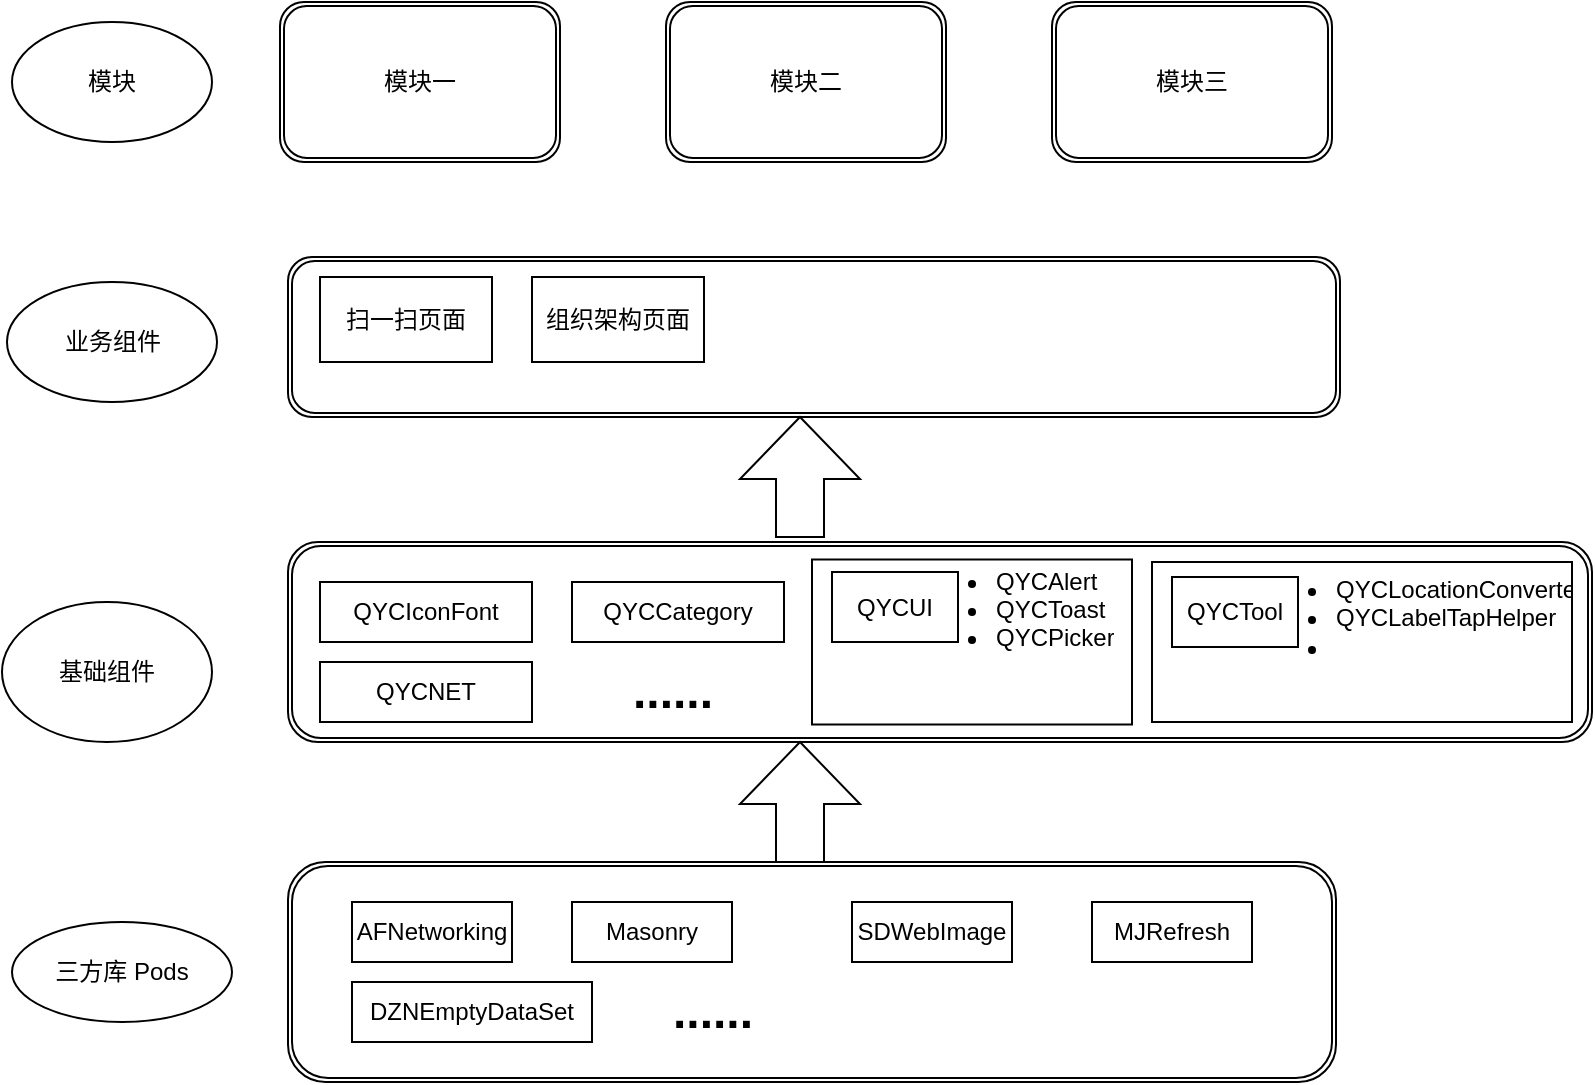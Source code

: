 <mxfile version="13.6.2" type="github">
  <diagram id="jphbGvgdzRIWTqIg4ElQ" name="Page-1">
    <mxGraphModel dx="1426" dy="722" grid="1" gridSize="10" guides="1" tooltips="1" connect="1" arrows="1" fold="1" page="1" pageScale="1" pageWidth="827" pageHeight="1169" math="0" shadow="0">
      <root>
        <mxCell id="0" />
        <mxCell id="1" parent="0" />
        <mxCell id="BffaArvf5HqJedQc392--2" value="" style="shape=ext;double=1;rounded=1;whiteSpace=wrap;html=1;arcSize=17;" vertex="1" parent="1">
          <mxGeometry x="158" y="1000" width="524" height="110" as="geometry" />
        </mxCell>
        <mxCell id="BffaArvf5HqJedQc392--3" value="" style="shape=ext;double=1;rounded=1;whiteSpace=wrap;html=1;" vertex="1" parent="1">
          <mxGeometry x="158" y="840" width="652" height="100" as="geometry" />
        </mxCell>
        <mxCell id="BffaArvf5HqJedQc392--4" value="" style="shape=ext;double=1;rounded=1;whiteSpace=wrap;html=1;" vertex="1" parent="1">
          <mxGeometry x="158" y="697.5" width="526" height="80" as="geometry" />
        </mxCell>
        <mxCell id="BffaArvf5HqJedQc392--5" value="模块一" style="shape=ext;double=1;rounded=1;whiteSpace=wrap;html=1;" vertex="1" parent="1">
          <mxGeometry x="154" y="570" width="140" height="80" as="geometry" />
        </mxCell>
        <mxCell id="BffaArvf5HqJedQc392--10" value="AFNetworking" style="rounded=0;whiteSpace=wrap;html=1;" vertex="1" parent="1">
          <mxGeometry x="190" y="1020" width="80" height="30" as="geometry" />
        </mxCell>
        <mxCell id="BffaArvf5HqJedQc392--11" value="Masonry" style="rounded=0;whiteSpace=wrap;html=1;" vertex="1" parent="1">
          <mxGeometry x="300" y="1020" width="80" height="30" as="geometry" />
        </mxCell>
        <mxCell id="BffaArvf5HqJedQc392--12" value="SDWebImage" style="rounded=0;whiteSpace=wrap;html=1;" vertex="1" parent="1">
          <mxGeometry x="440" y="1020" width="80" height="30" as="geometry" />
        </mxCell>
        <mxCell id="BffaArvf5HqJedQc392--13" value="MJRefresh" style="rounded=0;whiteSpace=wrap;html=1;" vertex="1" parent="1">
          <mxGeometry x="560" y="1020" width="80" height="30" as="geometry" />
        </mxCell>
        <mxCell id="BffaArvf5HqJedQc392--15" value="" style="shape=singleArrow;direction=north;whiteSpace=wrap;html=1;arrowWidth=0.4;arrowSize=0.517;" vertex="1" parent="1">
          <mxGeometry x="384" y="940" width="60" height="60" as="geometry" />
        </mxCell>
        <mxCell id="BffaArvf5HqJedQc392--16" value="&lt;span&gt;三方库 Pods&lt;/span&gt;" style="ellipse;whiteSpace=wrap;html=1;" vertex="1" parent="1">
          <mxGeometry x="20" y="1030" width="110" height="50" as="geometry" />
        </mxCell>
        <mxCell id="BffaArvf5HqJedQc392--17" value="DZNEmptyDataSet" style="rounded=0;whiteSpace=wrap;html=1;" vertex="1" parent="1">
          <mxGeometry x="190" y="1060" width="120" height="30" as="geometry" />
        </mxCell>
        <mxCell id="BffaArvf5HqJedQc392--18" value="基础组件" style="ellipse;whiteSpace=wrap;html=1;" vertex="1" parent="1">
          <mxGeometry x="15" y="870" width="105" height="70" as="geometry" />
        </mxCell>
        <mxCell id="BffaArvf5HqJedQc392--20" value="业务组件" style="ellipse;whiteSpace=wrap;html=1;" vertex="1" parent="1">
          <mxGeometry x="17.5" y="710" width="105" height="60" as="geometry" />
        </mxCell>
        <mxCell id="BffaArvf5HqJedQc392--21" value="&lt;span&gt;模块二&lt;/span&gt;" style="shape=ext;double=1;rounded=1;whiteSpace=wrap;html=1;" vertex="1" parent="1">
          <mxGeometry x="347" y="570" width="140" height="80" as="geometry" />
        </mxCell>
        <mxCell id="BffaArvf5HqJedQc392--22" value="&lt;span&gt;模块三&lt;/span&gt;" style="shape=ext;double=1;rounded=1;whiteSpace=wrap;html=1;" vertex="1" parent="1">
          <mxGeometry x="540" y="570" width="140" height="80" as="geometry" />
        </mxCell>
        <mxCell id="BffaArvf5HqJedQc392--23" value="模块" style="ellipse;whiteSpace=wrap;html=1;" vertex="1" parent="1">
          <mxGeometry x="20" y="580" width="100" height="60" as="geometry" />
        </mxCell>
        <mxCell id="BffaArvf5HqJedQc392--24" value="" style="shape=singleArrow;direction=north;whiteSpace=wrap;html=1;arrowWidth=0.4;arrowSize=0.517;" vertex="1" parent="1">
          <mxGeometry x="384" y="777.5" width="60" height="60" as="geometry" />
        </mxCell>
        <mxCell id="BffaArvf5HqJedQc392--25" value="QYCIconFont" style="rounded=0;whiteSpace=wrap;html=1;" vertex="1" parent="1">
          <mxGeometry x="174" y="860" width="106" height="30" as="geometry" />
        </mxCell>
        <mxCell id="BffaArvf5HqJedQc392--26" value="QYCCategory" style="rounded=0;whiteSpace=wrap;html=1;" vertex="1" parent="1">
          <mxGeometry x="300" y="860" width="106" height="30" as="geometry" />
        </mxCell>
        <mxCell id="BffaArvf5HqJedQc392--27" value="QYCNET" style="rounded=0;whiteSpace=wrap;html=1;" vertex="1" parent="1">
          <mxGeometry x="174" y="900" width="106" height="30" as="geometry" />
        </mxCell>
        <mxCell id="BffaArvf5HqJedQc392--31" value="" style="rounded=0;whiteSpace=wrap;html=1;" vertex="1" parent="1">
          <mxGeometry x="420" y="848.75" width="160" height="82.5" as="geometry" />
        </mxCell>
        <mxCell id="BffaArvf5HqJedQc392--28" value="QYCUI" style="rounded=0;whiteSpace=wrap;html=1;" vertex="1" parent="1">
          <mxGeometry x="430" y="855" width="63" height="35" as="geometry" />
        </mxCell>
        <mxCell id="BffaArvf5HqJedQc392--30" value="&lt;ul&gt;&lt;li&gt;QYCAlert&lt;/li&gt;&lt;li&gt;QYCToast&lt;/li&gt;&lt;li&gt;QYCPicker&lt;/li&gt;&lt;/ul&gt;" style="text;strokeColor=none;fillColor=none;html=1;whiteSpace=wrap;verticalAlign=middle;overflow=hidden;" vertex="1" parent="1">
          <mxGeometry x="470" y="837.5" width="110" height="70" as="geometry" />
        </mxCell>
        <mxCell id="BffaArvf5HqJedQc392--34" value="" style="rounded=0;whiteSpace=wrap;html=1;" vertex="1" parent="1">
          <mxGeometry x="590" y="850" width="210" height="80" as="geometry" />
        </mxCell>
        <mxCell id="BffaArvf5HqJedQc392--35" value="QYCTool" style="rounded=0;whiteSpace=wrap;html=1;" vertex="1" parent="1">
          <mxGeometry x="600" y="857.5" width="63" height="35" as="geometry" />
        </mxCell>
        <mxCell id="BffaArvf5HqJedQc392--36" value="&lt;ul&gt;&lt;li&gt;QYCLocationConverter&lt;/li&gt;&lt;li&gt;QYCLabelTapHelper&lt;/li&gt;&lt;li&gt;&lt;br&gt;&lt;/li&gt;&lt;/ul&gt;" style="text;strokeColor=none;fillColor=none;html=1;whiteSpace=wrap;verticalAlign=middle;overflow=hidden;" vertex="1" parent="1">
          <mxGeometry x="640" y="837.5" width="160" height="80" as="geometry" />
        </mxCell>
        <mxCell id="BffaArvf5HqJedQc392--37" value="......" style="text;strokeColor=none;fillColor=none;html=1;fontSize=24;fontStyle=1;verticalAlign=middle;align=center;" vertex="1" parent="1">
          <mxGeometry x="320" y="1055" width="100" height="40" as="geometry" />
        </mxCell>
        <mxCell id="BffaArvf5HqJedQc392--38" value="......" style="text;strokeColor=none;fillColor=none;html=1;fontSize=24;fontStyle=1;verticalAlign=middle;align=center;" vertex="1" parent="1">
          <mxGeometry x="300" y="895" width="100" height="40" as="geometry" />
        </mxCell>
        <mxCell id="BffaArvf5HqJedQc392--40" value="扫一扫页面" style="rounded=0;whiteSpace=wrap;html=1;" vertex="1" parent="1">
          <mxGeometry x="174" y="707.5" width="86" height="42.5" as="geometry" />
        </mxCell>
        <mxCell id="BffaArvf5HqJedQc392--41" value="组织架构页面" style="rounded=0;whiteSpace=wrap;html=1;" vertex="1" parent="1">
          <mxGeometry x="280" y="707.5" width="86" height="42.5" as="geometry" />
        </mxCell>
      </root>
    </mxGraphModel>
  </diagram>
</mxfile>
